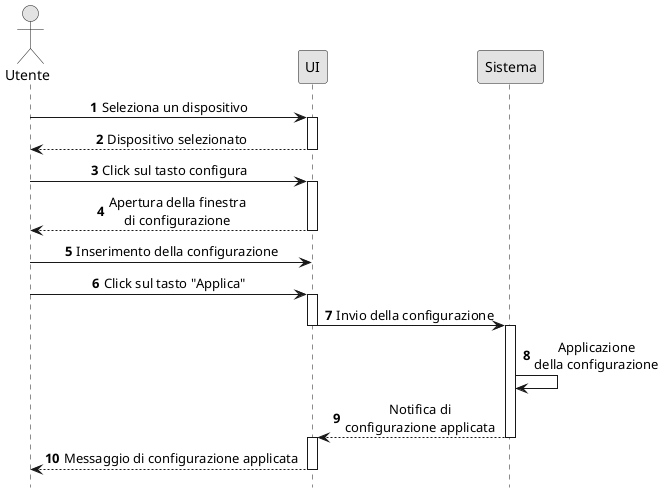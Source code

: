 
  ┌─┐
  ║"│
  └┬┘
  ┌┼┐
   │                                        ┌──┐                         ┌───────┐
  ┌┴┐                                       │UI│                         │Sistema│
Utente                                      └┬─┘                         └───┬───┘
 ┌┴┐       1 Seleziona un dispositivo        ┌┴┐                             │
 │ │ ──────────────────────────────────────> │ │                             │
 └┬┘                                         │ │                             │
  │        2 Dispositivo selezionato         │ │                             │
  │ <─ ─ ─ ─ ─ ─ ─ ─ ─ ─ ─ ─ ─ ─ ─ ─ ─ ─ ─ ─ │ │                             │
  │                                          └┬┘                             │
  │        3 Click sul tasto configura       │                               │
  │ ─────────────────────────────────────────>                               │
  │                                          │                               │
  │         4 Apertura della finestra        │                               │
  │         di configurazione                │                               │
  │ <─ ─ ─ ─ ─ ─ ─ ─ ─ ─ ─ ─ ─ ─ ─ ─ ─ ─ ─ ─ ─                               │
  │                                          │                               │
  │    5 Inserimento della configurazione    │                               │
  │ ─────────────────────────────────────────>                               │
  │                                          │                               │
  │       6 Click sul tasto "Applica"        ┌┴┐                             │
  │ ────────────────────────────────────────>│ │                             │
  │                                          │ │                             │
  │                                          │ │7 Invio della configurazione┌┴┐
  │                                          │ │ ──────────────────────────>│ │
  │                                          └┬┘                            │ │
  │                                          │                              │ │────┐
  │                                          │                              │ │    │ <b>8</b>
  │                                          │                              │ │<───┘ Applicazione
  │                                          │                              │ │      della configurazione
  │                                          │                              │ │
  │                                          │                              │ │
  │                                          ┌┴┐  9 Notifica di             │ │
  │                                          │ │  configurazione applicata  │ │
  │                                          │ │ <─ ─ ─ ─ ─ ─ ─ ─ ─ ─ ─ ─ ─ │ │
  │                                          │ │                            └┬┘
 ┌┴┐10 Messaggio di configurazione applicata │ │                             │
 │ │ <─ ─ ─ ─ ─ ─ ─ ─ ─ ─ ─ ─ ─ ─ ─ ─ ─ ─ ─  │ │                             │
 └┬┘                                         └┬┘                             │

@startuml
hide footbox
autonumber

skinparam shadowing false
skinparam sequenceMessageAlign center
skinparam monochrome true

Actor Utente

Utente -> UI : Seleziona un dispositivo

activate UI
Utente <-- UI : Dispositivo selezionato
deactivate UI

Utente -> UI : Click sul tasto configura

activate UI
Utente <-- UI : Apertura della finestra\ndi configurazione
deactivate UI

Utente -> UI : Inserimento della configurazione
Utente -> UI : Click sul tasto "Applica"

activate UI
UI -> Sistema : Invio della configurazione
deactivate UI
activate Sistema
Sistema -> Sistema : Applicazione\ndella configurazione
UI <-- Sistema : Notifica di\nconfigurazione applicata
deactivate Sistema
activate UI
Utente <-- UI : Messaggio di configurazione applicata 
deactivate UI


@enduml
